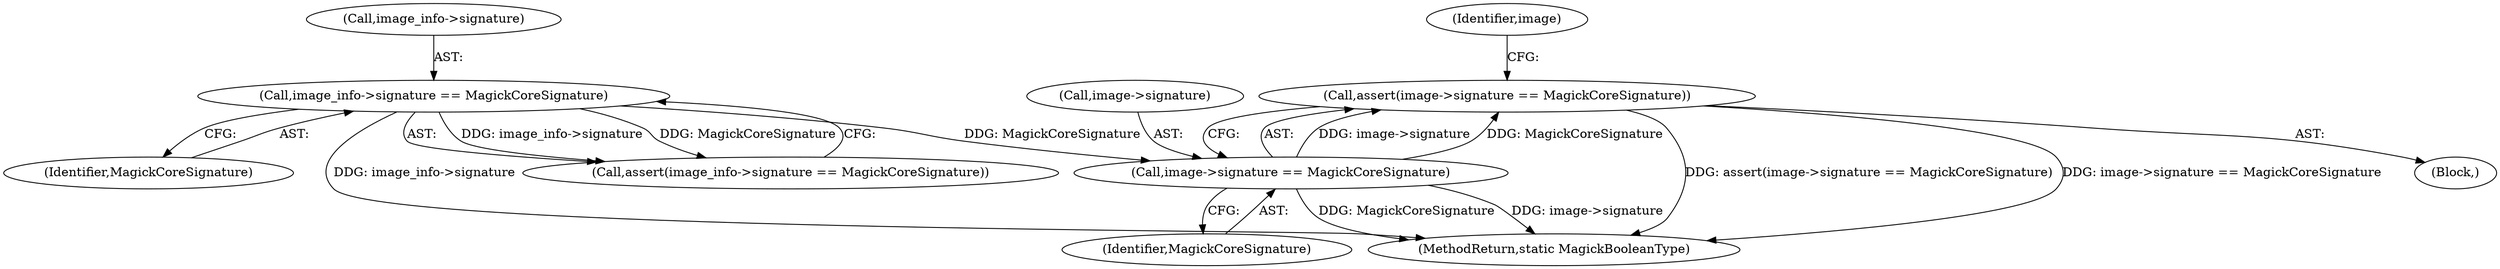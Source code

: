 digraph "0_ImageMagick6_3c53413eb544cc567309b4c86485eae43e956112@API" {
"1000159" [label="(Call,assert(image->signature == MagickCoreSignature))"];
"1000160" [label="(Call,image->signature == MagickCoreSignature)"];
"1000148" [label="(Call,image_info->signature == MagickCoreSignature)"];
"1000161" [label="(Call,image->signature)"];
"1000148" [label="(Call,image_info->signature == MagickCoreSignature)"];
"1000149" [label="(Call,image_info->signature)"];
"1000159" [label="(Call,assert(image->signature == MagickCoreSignature))"];
"1000152" [label="(Identifier,MagickCoreSignature)"];
"1000164" [label="(Identifier,MagickCoreSignature)"];
"1002936" [label="(MethodReturn,static MagickBooleanType)"];
"1000147" [label="(Call,assert(image_info->signature == MagickCoreSignature))"];
"1000168" [label="(Identifier,image)"];
"1000160" [label="(Call,image->signature == MagickCoreSignature)"];
"1000120" [label="(Block,)"];
"1000159" -> "1000120"  [label="AST: "];
"1000159" -> "1000160"  [label="CFG: "];
"1000160" -> "1000159"  [label="AST: "];
"1000168" -> "1000159"  [label="CFG: "];
"1000159" -> "1002936"  [label="DDG: assert(image->signature == MagickCoreSignature)"];
"1000159" -> "1002936"  [label="DDG: image->signature == MagickCoreSignature"];
"1000160" -> "1000159"  [label="DDG: image->signature"];
"1000160" -> "1000159"  [label="DDG: MagickCoreSignature"];
"1000160" -> "1000164"  [label="CFG: "];
"1000161" -> "1000160"  [label="AST: "];
"1000164" -> "1000160"  [label="AST: "];
"1000160" -> "1002936"  [label="DDG: MagickCoreSignature"];
"1000160" -> "1002936"  [label="DDG: image->signature"];
"1000148" -> "1000160"  [label="DDG: MagickCoreSignature"];
"1000148" -> "1000147"  [label="AST: "];
"1000148" -> "1000152"  [label="CFG: "];
"1000149" -> "1000148"  [label="AST: "];
"1000152" -> "1000148"  [label="AST: "];
"1000147" -> "1000148"  [label="CFG: "];
"1000148" -> "1002936"  [label="DDG: image_info->signature"];
"1000148" -> "1000147"  [label="DDG: image_info->signature"];
"1000148" -> "1000147"  [label="DDG: MagickCoreSignature"];
}
